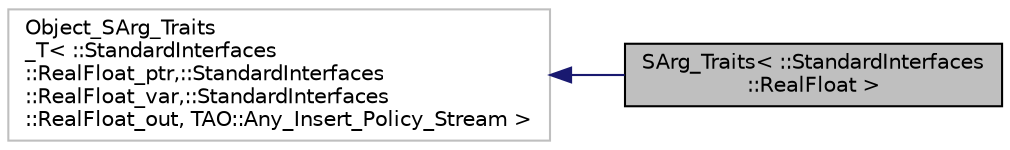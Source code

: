 digraph "SArg_Traits&lt; ::StandardInterfaces::RealFloat &gt;"
{
 // INTERACTIVE_SVG=YES
  edge [fontname="Helvetica",fontsize="10",labelfontname="Helvetica",labelfontsize="10"];
  node [fontname="Helvetica",fontsize="10",shape=record];
  rankdir="LR";
  Node1 [label="SArg_Traits\< ::StandardInterfaces\l::RealFloat \>",height=0.2,width=0.4,color="black", fillcolor="grey75", style="filled", fontcolor="black"];
  Node2 -> Node1 [dir="back",color="midnightblue",fontsize="10",style="solid",fontname="Helvetica"];
  Node2 [label="Object_SArg_Traits\l_T\< ::StandardInterfaces\l::RealFloat_ptr,::StandardInterfaces\l::RealFloat_var,::StandardInterfaces\l::RealFloat_out, TAO::Any_Insert_Policy_Stream \>",height=0.2,width=0.4,color="grey75", fillcolor="white", style="filled"];
}
